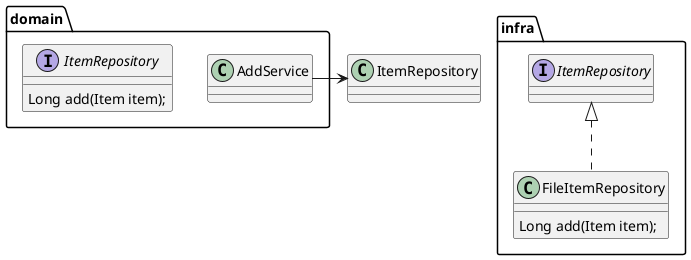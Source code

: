 @startuml ioc-2
package domain {
    class AddService {
    }
    interface ItemRepository {
        Long add(Item item);
    }
}

package infra {
    class FileItemRepository implements ItemRepository {
        Long add(Item item);
    }
}

AddService -> ItemRepository
@enduml